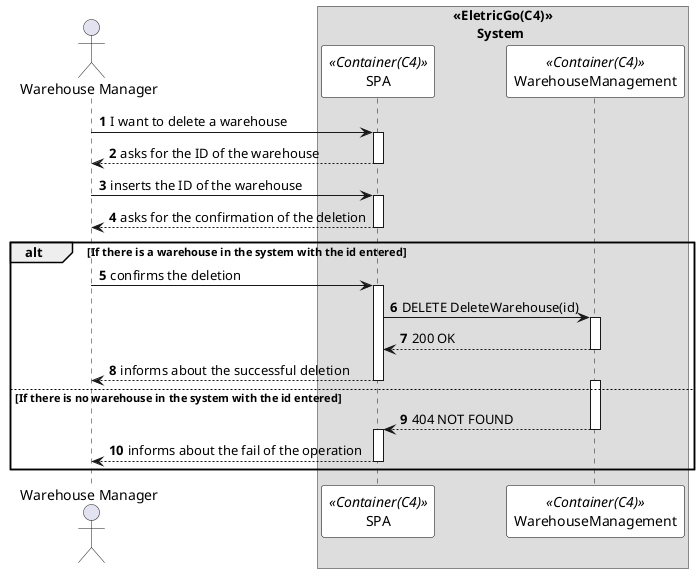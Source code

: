 @startuml 
autonumber

skinparam sequence {
ParticipantBorderColor black
ParticipantBackgroundColor white
}

actor "Warehouse Manager" as admin
box "<<EletricGo(C4)>>\n       System"
participant SPA as system <<Container(C4)>>
participant WarehouseManagement as  WM <<Container(C4)>>
end box
admin -> system: I want to delete a warehouse
activate system

system --> admin: asks for the ID of the warehouse
deactivate system

admin -> system: inserts the ID of the warehouse
activate system

system --> admin: asks for the confirmation of the deletion
deactivate system

alt If there is a warehouse in the system with the id entered
admin -> system: confirms the deletion
activate system

system -> WM : DELETE DeleteWarehouse(id)
activate WM

WM --> system : 200 OK 
deactivate WM
system --> admin: informs about the successful deletion
deactivate system

else If there is no warehouse in the system with the id entered

activate WM
WM --> system : 404 NOT FOUND 
deactivate WM
activate system

system --> admin : informs about the fail of the operation

deactivate system


end 

deactivate admin

@enduml